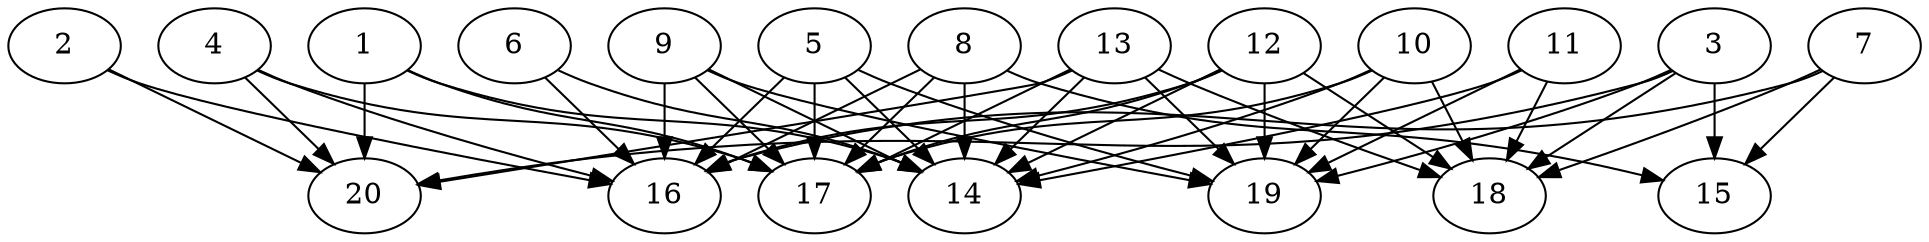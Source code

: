 // DAG automatically generated by daggen at Wed Jul 24 21:20:06 2019
// ./daggen --dot -n 20 --ccr 0.5 --fat 0.8 --regular 0.5 --density 0.8 --mindata 5242880 --maxdata 52428800 
digraph G {
  1 [size="10993664", alpha="0.10", expect_size="5496832"] 
  1 -> 14 [size ="5496832"]
  1 -> 17 [size ="5496832"]
  1 -> 20 [size ="5496832"]
  2 [size="18221056", alpha="0.10", expect_size="9110528"] 
  2 -> 16 [size ="9110528"]
  2 -> 20 [size ="9110528"]
  3 [size="99610624", alpha="0.17", expect_size="49805312"] 
  3 -> 15 [size ="49805312"]
  3 -> 18 [size ="49805312"]
  3 -> 19 [size ="49805312"]
  3 -> 20 [size ="49805312"]
  4 [size="21825536", alpha="0.18", expect_size="10912768"] 
  4 -> 16 [size ="10912768"]
  4 -> 17 [size ="10912768"]
  4 -> 20 [size ="10912768"]
  5 [size="95172608", alpha="0.13", expect_size="47586304"] 
  5 -> 14 [size ="47586304"]
  5 -> 16 [size ="47586304"]
  5 -> 17 [size ="47586304"]
  5 -> 19 [size ="47586304"]
  6 [size="92024832", alpha="0.01", expect_size="46012416"] 
  6 -> 14 [size ="46012416"]
  6 -> 16 [size ="46012416"]
  7 [size="36079616", alpha="0.10", expect_size="18039808"] 
  7 -> 15 [size ="18039808"]
  7 -> 16 [size ="18039808"]
  7 -> 18 [size ="18039808"]
  8 [size="36349952", alpha="0.17", expect_size="18174976"] 
  8 -> 14 [size ="18174976"]
  8 -> 15 [size ="18174976"]
  8 -> 16 [size ="18174976"]
  8 -> 17 [size ="18174976"]
  9 [size="96413696", alpha="0.15", expect_size="48206848"] 
  9 -> 14 [size ="48206848"]
  9 -> 16 [size ="48206848"]
  9 -> 17 [size ="48206848"]
  9 -> 19 [size ="48206848"]
  10 [size="94963712", alpha="0.12", expect_size="47481856"] 
  10 -> 14 [size ="47481856"]
  10 -> 17 [size ="47481856"]
  10 -> 18 [size ="47481856"]
  10 -> 19 [size ="47481856"]
  11 [size="24117248", alpha="0.13", expect_size="12058624"] 
  11 -> 14 [size ="12058624"]
  11 -> 18 [size ="12058624"]
  11 -> 19 [size ="12058624"]
  12 [size="69263360", alpha="0.12", expect_size="34631680"] 
  12 -> 14 [size ="34631680"]
  12 -> 16 [size ="34631680"]
  12 -> 17 [size ="34631680"]
  12 -> 18 [size ="34631680"]
  12 -> 19 [size ="34631680"]
  13 [size="21440512", alpha="0.18", expect_size="10720256"] 
  13 -> 14 [size ="10720256"]
  13 -> 17 [size ="10720256"]
  13 -> 18 [size ="10720256"]
  13 -> 19 [size ="10720256"]
  13 -> 20 [size ="10720256"]
  14 [size="102453248", alpha="0.19", expect_size="51226624"] 
  15 [size="91564032", alpha="0.05", expect_size="45782016"] 
  16 [size="60641280", alpha="0.04", expect_size="30320640"] 
  17 [size="64843776", alpha="0.10", expect_size="32421888"] 
  18 [size="18298880", alpha="0.20", expect_size="9149440"] 
  19 [size="98252800", alpha="0.05", expect_size="49126400"] 
  20 [size="74801152", alpha="0.14", expect_size="37400576"] 
}

